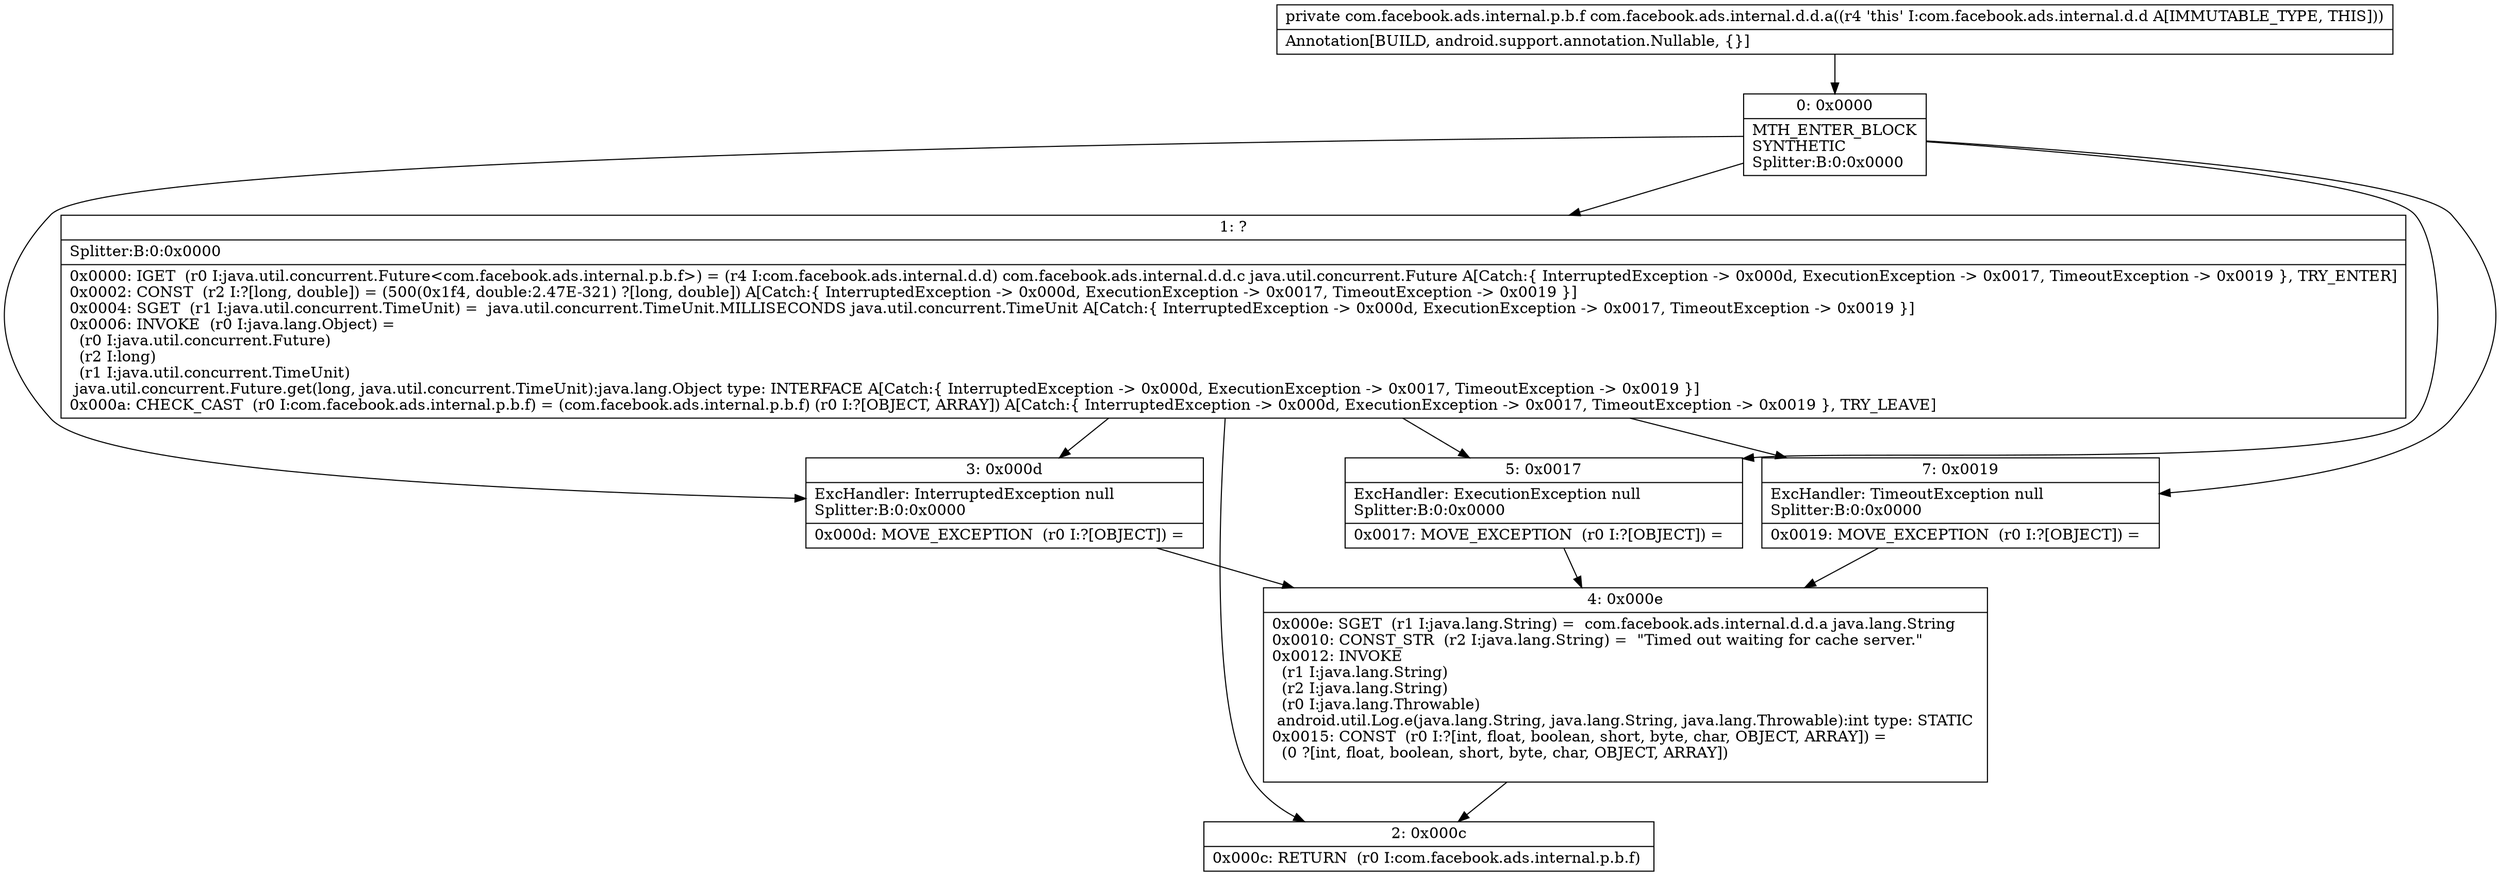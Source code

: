 digraph "CFG forcom.facebook.ads.internal.d.d.a()Lcom\/facebook\/ads\/internal\/p\/b\/f;" {
Node_0 [shape=record,label="{0\:\ 0x0000|MTH_ENTER_BLOCK\lSYNTHETIC\lSplitter:B:0:0x0000\l}"];
Node_1 [shape=record,label="{1\:\ ?|Splitter:B:0:0x0000\l|0x0000: IGET  (r0 I:java.util.concurrent.Future\<com.facebook.ads.internal.p.b.f\>) = (r4 I:com.facebook.ads.internal.d.d) com.facebook.ads.internal.d.d.c java.util.concurrent.Future A[Catch:\{ InterruptedException \-\> 0x000d, ExecutionException \-\> 0x0017, TimeoutException \-\> 0x0019 \}, TRY_ENTER]\l0x0002: CONST  (r2 I:?[long, double]) = (500(0x1f4, double:2.47E\-321) ?[long, double]) A[Catch:\{ InterruptedException \-\> 0x000d, ExecutionException \-\> 0x0017, TimeoutException \-\> 0x0019 \}]\l0x0004: SGET  (r1 I:java.util.concurrent.TimeUnit) =  java.util.concurrent.TimeUnit.MILLISECONDS java.util.concurrent.TimeUnit A[Catch:\{ InterruptedException \-\> 0x000d, ExecutionException \-\> 0x0017, TimeoutException \-\> 0x0019 \}]\l0x0006: INVOKE  (r0 I:java.lang.Object) = \l  (r0 I:java.util.concurrent.Future)\l  (r2 I:long)\l  (r1 I:java.util.concurrent.TimeUnit)\l java.util.concurrent.Future.get(long, java.util.concurrent.TimeUnit):java.lang.Object type: INTERFACE A[Catch:\{ InterruptedException \-\> 0x000d, ExecutionException \-\> 0x0017, TimeoutException \-\> 0x0019 \}]\l0x000a: CHECK_CAST  (r0 I:com.facebook.ads.internal.p.b.f) = (com.facebook.ads.internal.p.b.f) (r0 I:?[OBJECT, ARRAY]) A[Catch:\{ InterruptedException \-\> 0x000d, ExecutionException \-\> 0x0017, TimeoutException \-\> 0x0019 \}, TRY_LEAVE]\l}"];
Node_2 [shape=record,label="{2\:\ 0x000c|0x000c: RETURN  (r0 I:com.facebook.ads.internal.p.b.f) \l}"];
Node_3 [shape=record,label="{3\:\ 0x000d|ExcHandler: InterruptedException null\lSplitter:B:0:0x0000\l|0x000d: MOVE_EXCEPTION  (r0 I:?[OBJECT]) =  \l}"];
Node_4 [shape=record,label="{4\:\ 0x000e|0x000e: SGET  (r1 I:java.lang.String) =  com.facebook.ads.internal.d.d.a java.lang.String \l0x0010: CONST_STR  (r2 I:java.lang.String) =  \"Timed out waiting for cache server.\" \l0x0012: INVOKE  \l  (r1 I:java.lang.String)\l  (r2 I:java.lang.String)\l  (r0 I:java.lang.Throwable)\l android.util.Log.e(java.lang.String, java.lang.String, java.lang.Throwable):int type: STATIC \l0x0015: CONST  (r0 I:?[int, float, boolean, short, byte, char, OBJECT, ARRAY]) = \l  (0 ?[int, float, boolean, short, byte, char, OBJECT, ARRAY])\l \l}"];
Node_5 [shape=record,label="{5\:\ 0x0017|ExcHandler: ExecutionException null\lSplitter:B:0:0x0000\l|0x0017: MOVE_EXCEPTION  (r0 I:?[OBJECT]) =  \l}"];
Node_7 [shape=record,label="{7\:\ 0x0019|ExcHandler: TimeoutException null\lSplitter:B:0:0x0000\l|0x0019: MOVE_EXCEPTION  (r0 I:?[OBJECT]) =  \l}"];
MethodNode[shape=record,label="{private com.facebook.ads.internal.p.b.f com.facebook.ads.internal.d.d.a((r4 'this' I:com.facebook.ads.internal.d.d A[IMMUTABLE_TYPE, THIS]))  | Annotation[BUILD, android.support.annotation.Nullable, \{\}]\l}"];
MethodNode -> Node_0;
Node_0 -> Node_1;
Node_0 -> Node_3;
Node_0 -> Node_5;
Node_0 -> Node_7;
Node_1 -> Node_2;
Node_1 -> Node_3;
Node_1 -> Node_5;
Node_1 -> Node_7;
Node_3 -> Node_4;
Node_4 -> Node_2;
Node_5 -> Node_4;
Node_7 -> Node_4;
}


